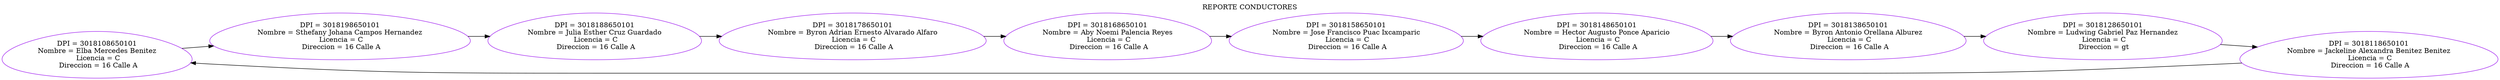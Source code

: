 digraph G {
 rankdir=LR; 
 node[shape = egg, color = purple];
labelloc = "t;"label = "REPORTE CONDUCTORES";
x3018108650101[dir=both label = "DPI = 3018108650101\nNombre = Elba Mercedes Benitez\n Licencia = C\n Direccion = 16 Calle A"]x3018108650101-> x3018198650101
x3018198650101[dir=both label = "DPI = 3018198650101\nNombre = Sthefany Johana Campos Hernandez\n Licencia = C\n Direccion = 16 Calle A"]x3018198650101-> x3018188650101
x3018188650101[dir=both label = "DPI = 3018188650101\nNombre = Julia Esther Cruz Guardado\n Licencia = C\n Direccion = 16 Calle A"]x3018188650101-> x3018178650101
x3018178650101[dir=both label = "DPI = 3018178650101\nNombre = Byron Adrian Ernesto Alvarado Alfaro\n Licencia = C\n Direccion = 16 Calle A"]x3018178650101-> x3018168650101
x3018168650101[dir=both label = "DPI = 3018168650101\nNombre = Aby Noemi Palencia Reyes\n Licencia = C\n Direccion = 16 Calle A"]x3018168650101-> x3018158650101
x3018158650101[dir=both label = "DPI = 3018158650101\nNombre = Jose Francisco Puac Ixcamparic\n Licencia = C\n Direccion = 16 Calle A"]x3018158650101-> x3018148650101
x3018148650101[dir=both label = "DPI = 3018148650101\nNombre = Hector Augusto Ponce Aparicio\n Licencia = C\n Direccion = 16 Calle A"]x3018148650101-> x3018138650101
x3018138650101[dir=both label = "DPI = 3018138650101\nNombre = Byron Antonio Orellana Alburez\n Licencia = C\n Direccion = 16 Calle A"]x3018138650101-> x3018128650101
x3018128650101[dir=both label = "DPI = 3018128650101\nNombre = Ludwing Gabriel Paz Hernandez\n Licencia = C\n Direccion = gt"]x3018128650101-> x3018118650101
x3018118650101[dir=both label = "DPI = 3018118650101\nNombre = Jackeline Alexandra Benitez Benitez\n Licencia = C\n Direccion = 16 Calle A"]x3018118650101-> x3018108650101

}